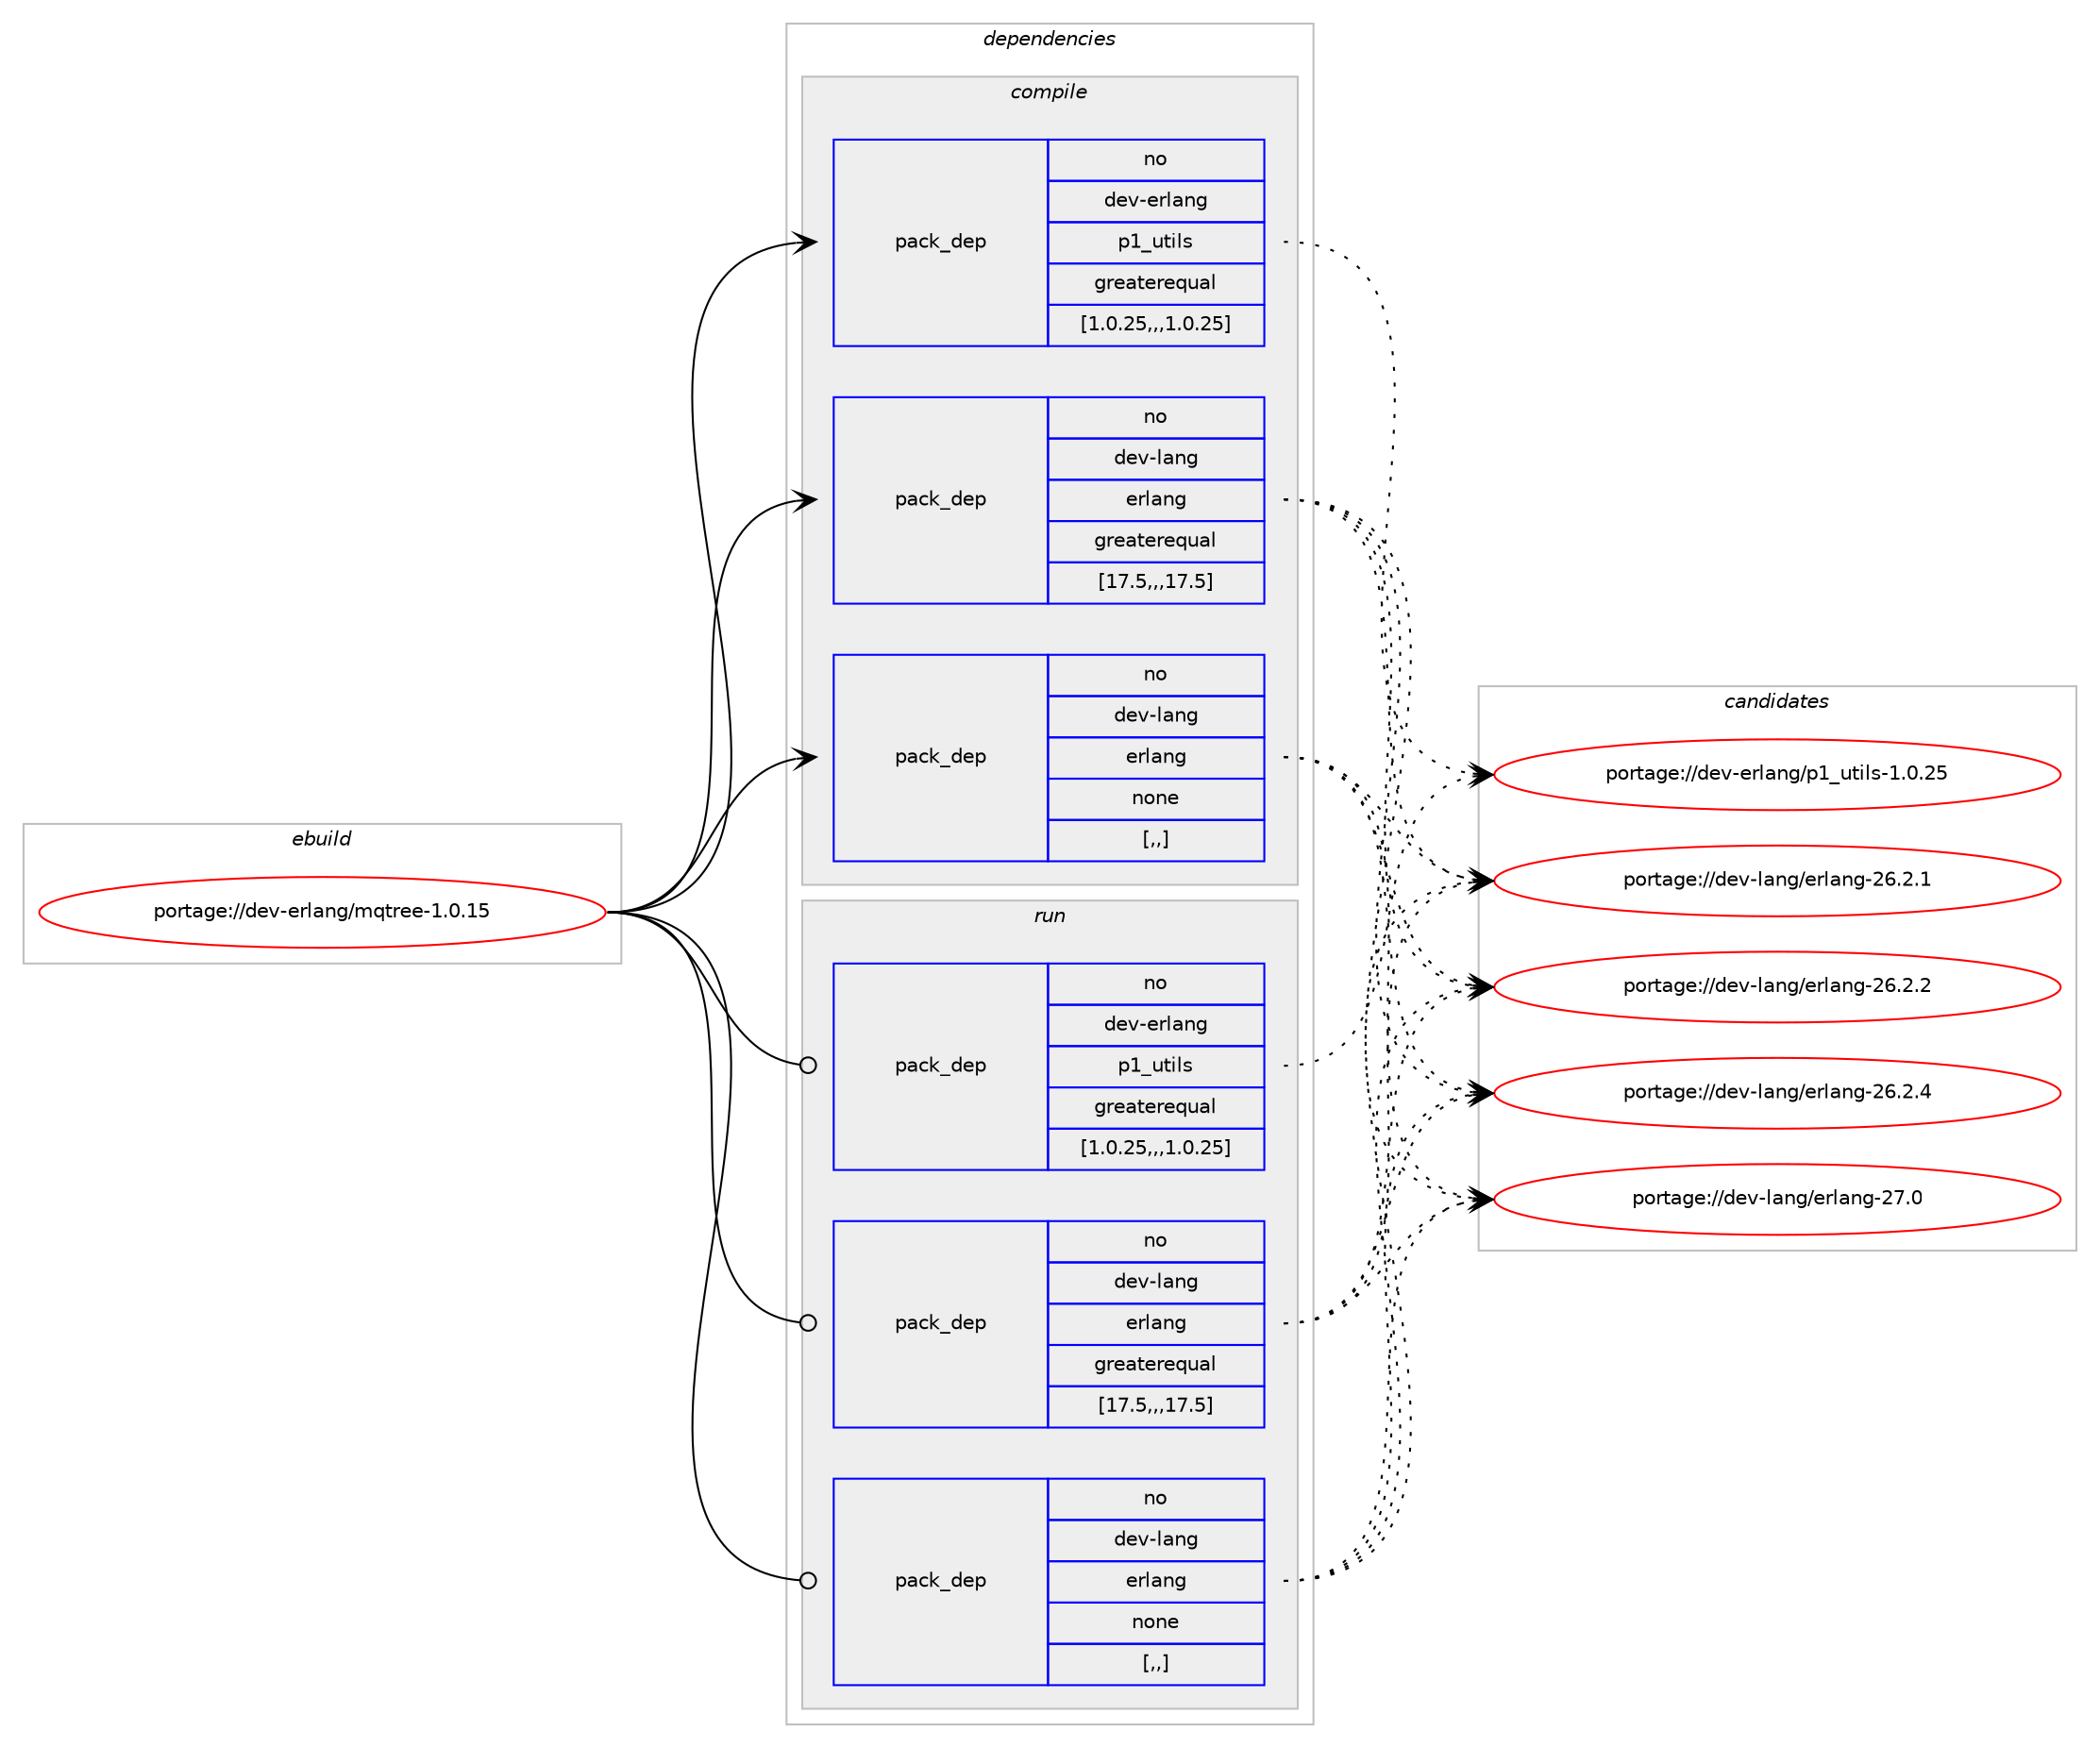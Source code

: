 digraph prolog {

# *************
# Graph options
# *************

newrank=true;
concentrate=true;
compound=true;
graph [rankdir=LR,fontname=Helvetica,fontsize=10,ranksep=1.5];#, ranksep=2.5, nodesep=0.2];
edge  [arrowhead=vee];
node  [fontname=Helvetica,fontsize=10];

# **********
# The ebuild
# **********

subgraph cluster_leftcol {
color=gray;
rank=same;
label=<<i>ebuild</i>>;
id [label="portage://dev-erlang/mqtree-1.0.15", color=red, width=4, href="../dev-erlang/mqtree-1.0.15.svg"];
}

# ****************
# The dependencies
# ****************

subgraph cluster_midcol {
color=gray;
label=<<i>dependencies</i>>;
subgraph cluster_compile {
fillcolor="#eeeeee";
style=filled;
label=<<i>compile</i>>;
subgraph pack52008 {
dependency71939 [label=<<TABLE BORDER="0" CELLBORDER="1" CELLSPACING="0" CELLPADDING="4" WIDTH="220"><TR><TD ROWSPAN="6" CELLPADDING="30">pack_dep</TD></TR><TR><TD WIDTH="110">no</TD></TR><TR><TD>dev-erlang</TD></TR><TR><TD>p1_utils</TD></TR><TR><TD>greaterequal</TD></TR><TR><TD>[1.0.25,,,1.0.25]</TD></TR></TABLE>>, shape=none, color=blue];
}
id:e -> dependency71939:w [weight=20,style="solid",arrowhead="vee"];
subgraph pack52009 {
dependency71940 [label=<<TABLE BORDER="0" CELLBORDER="1" CELLSPACING="0" CELLPADDING="4" WIDTH="220"><TR><TD ROWSPAN="6" CELLPADDING="30">pack_dep</TD></TR><TR><TD WIDTH="110">no</TD></TR><TR><TD>dev-lang</TD></TR><TR><TD>erlang</TD></TR><TR><TD>greaterequal</TD></TR><TR><TD>[17.5,,,17.5]</TD></TR></TABLE>>, shape=none, color=blue];
}
id:e -> dependency71940:w [weight=20,style="solid",arrowhead="vee"];
subgraph pack52010 {
dependency71941 [label=<<TABLE BORDER="0" CELLBORDER="1" CELLSPACING="0" CELLPADDING="4" WIDTH="220"><TR><TD ROWSPAN="6" CELLPADDING="30">pack_dep</TD></TR><TR><TD WIDTH="110">no</TD></TR><TR><TD>dev-lang</TD></TR><TR><TD>erlang</TD></TR><TR><TD>none</TD></TR><TR><TD>[,,]</TD></TR></TABLE>>, shape=none, color=blue];
}
id:e -> dependency71941:w [weight=20,style="solid",arrowhead="vee"];
}
subgraph cluster_compileandrun {
fillcolor="#eeeeee";
style=filled;
label=<<i>compile and run</i>>;
}
subgraph cluster_run {
fillcolor="#eeeeee";
style=filled;
label=<<i>run</i>>;
subgraph pack52011 {
dependency71942 [label=<<TABLE BORDER="0" CELLBORDER="1" CELLSPACING="0" CELLPADDING="4" WIDTH="220"><TR><TD ROWSPAN="6" CELLPADDING="30">pack_dep</TD></TR><TR><TD WIDTH="110">no</TD></TR><TR><TD>dev-erlang</TD></TR><TR><TD>p1_utils</TD></TR><TR><TD>greaterequal</TD></TR><TR><TD>[1.0.25,,,1.0.25]</TD></TR></TABLE>>, shape=none, color=blue];
}
id:e -> dependency71942:w [weight=20,style="solid",arrowhead="odot"];
subgraph pack52012 {
dependency71943 [label=<<TABLE BORDER="0" CELLBORDER="1" CELLSPACING="0" CELLPADDING="4" WIDTH="220"><TR><TD ROWSPAN="6" CELLPADDING="30">pack_dep</TD></TR><TR><TD WIDTH="110">no</TD></TR><TR><TD>dev-lang</TD></TR><TR><TD>erlang</TD></TR><TR><TD>greaterequal</TD></TR><TR><TD>[17.5,,,17.5]</TD></TR></TABLE>>, shape=none, color=blue];
}
id:e -> dependency71943:w [weight=20,style="solid",arrowhead="odot"];
subgraph pack52013 {
dependency71944 [label=<<TABLE BORDER="0" CELLBORDER="1" CELLSPACING="0" CELLPADDING="4" WIDTH="220"><TR><TD ROWSPAN="6" CELLPADDING="30">pack_dep</TD></TR><TR><TD WIDTH="110">no</TD></TR><TR><TD>dev-lang</TD></TR><TR><TD>erlang</TD></TR><TR><TD>none</TD></TR><TR><TD>[,,]</TD></TR></TABLE>>, shape=none, color=blue];
}
id:e -> dependency71944:w [weight=20,style="solid",arrowhead="odot"];
}
}

# **************
# The candidates
# **************

subgraph cluster_choices {
rank=same;
color=gray;
label=<<i>candidates</i>>;

subgraph choice52008 {
color=black;
nodesep=1;
choice100101118451011141089711010347112499511711610510811545494648465053 [label="portage://dev-erlang/p1_utils-1.0.25", color=red, width=4,href="../dev-erlang/p1_utils-1.0.25.svg"];
dependency71939:e -> choice100101118451011141089711010347112499511711610510811545494648465053:w [style=dotted,weight="100"];
}
subgraph choice52009 {
color=black;
nodesep=1;
choice1001011184510897110103471011141089711010345505446504649 [label="portage://dev-lang/erlang-26.2.1", color=red, width=4,href="../dev-lang/erlang-26.2.1.svg"];
choice1001011184510897110103471011141089711010345505446504650 [label="portage://dev-lang/erlang-26.2.2", color=red, width=4,href="../dev-lang/erlang-26.2.2.svg"];
choice1001011184510897110103471011141089711010345505446504652 [label="portage://dev-lang/erlang-26.2.4", color=red, width=4,href="../dev-lang/erlang-26.2.4.svg"];
choice100101118451089711010347101114108971101034550554648 [label="portage://dev-lang/erlang-27.0", color=red, width=4,href="../dev-lang/erlang-27.0.svg"];
dependency71940:e -> choice1001011184510897110103471011141089711010345505446504649:w [style=dotted,weight="100"];
dependency71940:e -> choice1001011184510897110103471011141089711010345505446504650:w [style=dotted,weight="100"];
dependency71940:e -> choice1001011184510897110103471011141089711010345505446504652:w [style=dotted,weight="100"];
dependency71940:e -> choice100101118451089711010347101114108971101034550554648:w [style=dotted,weight="100"];
}
subgraph choice52010 {
color=black;
nodesep=1;
choice1001011184510897110103471011141089711010345505446504649 [label="portage://dev-lang/erlang-26.2.1", color=red, width=4,href="../dev-lang/erlang-26.2.1.svg"];
choice1001011184510897110103471011141089711010345505446504650 [label="portage://dev-lang/erlang-26.2.2", color=red, width=4,href="../dev-lang/erlang-26.2.2.svg"];
choice1001011184510897110103471011141089711010345505446504652 [label="portage://dev-lang/erlang-26.2.4", color=red, width=4,href="../dev-lang/erlang-26.2.4.svg"];
choice100101118451089711010347101114108971101034550554648 [label="portage://dev-lang/erlang-27.0", color=red, width=4,href="../dev-lang/erlang-27.0.svg"];
dependency71941:e -> choice1001011184510897110103471011141089711010345505446504649:w [style=dotted,weight="100"];
dependency71941:e -> choice1001011184510897110103471011141089711010345505446504650:w [style=dotted,weight="100"];
dependency71941:e -> choice1001011184510897110103471011141089711010345505446504652:w [style=dotted,weight="100"];
dependency71941:e -> choice100101118451089711010347101114108971101034550554648:w [style=dotted,weight="100"];
}
subgraph choice52011 {
color=black;
nodesep=1;
choice100101118451011141089711010347112499511711610510811545494648465053 [label="portage://dev-erlang/p1_utils-1.0.25", color=red, width=4,href="../dev-erlang/p1_utils-1.0.25.svg"];
dependency71942:e -> choice100101118451011141089711010347112499511711610510811545494648465053:w [style=dotted,weight="100"];
}
subgraph choice52012 {
color=black;
nodesep=1;
choice1001011184510897110103471011141089711010345505446504649 [label="portage://dev-lang/erlang-26.2.1", color=red, width=4,href="../dev-lang/erlang-26.2.1.svg"];
choice1001011184510897110103471011141089711010345505446504650 [label="portage://dev-lang/erlang-26.2.2", color=red, width=4,href="../dev-lang/erlang-26.2.2.svg"];
choice1001011184510897110103471011141089711010345505446504652 [label="portage://dev-lang/erlang-26.2.4", color=red, width=4,href="../dev-lang/erlang-26.2.4.svg"];
choice100101118451089711010347101114108971101034550554648 [label="portage://dev-lang/erlang-27.0", color=red, width=4,href="../dev-lang/erlang-27.0.svg"];
dependency71943:e -> choice1001011184510897110103471011141089711010345505446504649:w [style=dotted,weight="100"];
dependency71943:e -> choice1001011184510897110103471011141089711010345505446504650:w [style=dotted,weight="100"];
dependency71943:e -> choice1001011184510897110103471011141089711010345505446504652:w [style=dotted,weight="100"];
dependency71943:e -> choice100101118451089711010347101114108971101034550554648:w [style=dotted,weight="100"];
}
subgraph choice52013 {
color=black;
nodesep=1;
choice1001011184510897110103471011141089711010345505446504649 [label="portage://dev-lang/erlang-26.2.1", color=red, width=4,href="../dev-lang/erlang-26.2.1.svg"];
choice1001011184510897110103471011141089711010345505446504650 [label="portage://dev-lang/erlang-26.2.2", color=red, width=4,href="../dev-lang/erlang-26.2.2.svg"];
choice1001011184510897110103471011141089711010345505446504652 [label="portage://dev-lang/erlang-26.2.4", color=red, width=4,href="../dev-lang/erlang-26.2.4.svg"];
choice100101118451089711010347101114108971101034550554648 [label="portage://dev-lang/erlang-27.0", color=red, width=4,href="../dev-lang/erlang-27.0.svg"];
dependency71944:e -> choice1001011184510897110103471011141089711010345505446504649:w [style=dotted,weight="100"];
dependency71944:e -> choice1001011184510897110103471011141089711010345505446504650:w [style=dotted,weight="100"];
dependency71944:e -> choice1001011184510897110103471011141089711010345505446504652:w [style=dotted,weight="100"];
dependency71944:e -> choice100101118451089711010347101114108971101034550554648:w [style=dotted,weight="100"];
}
}

}

